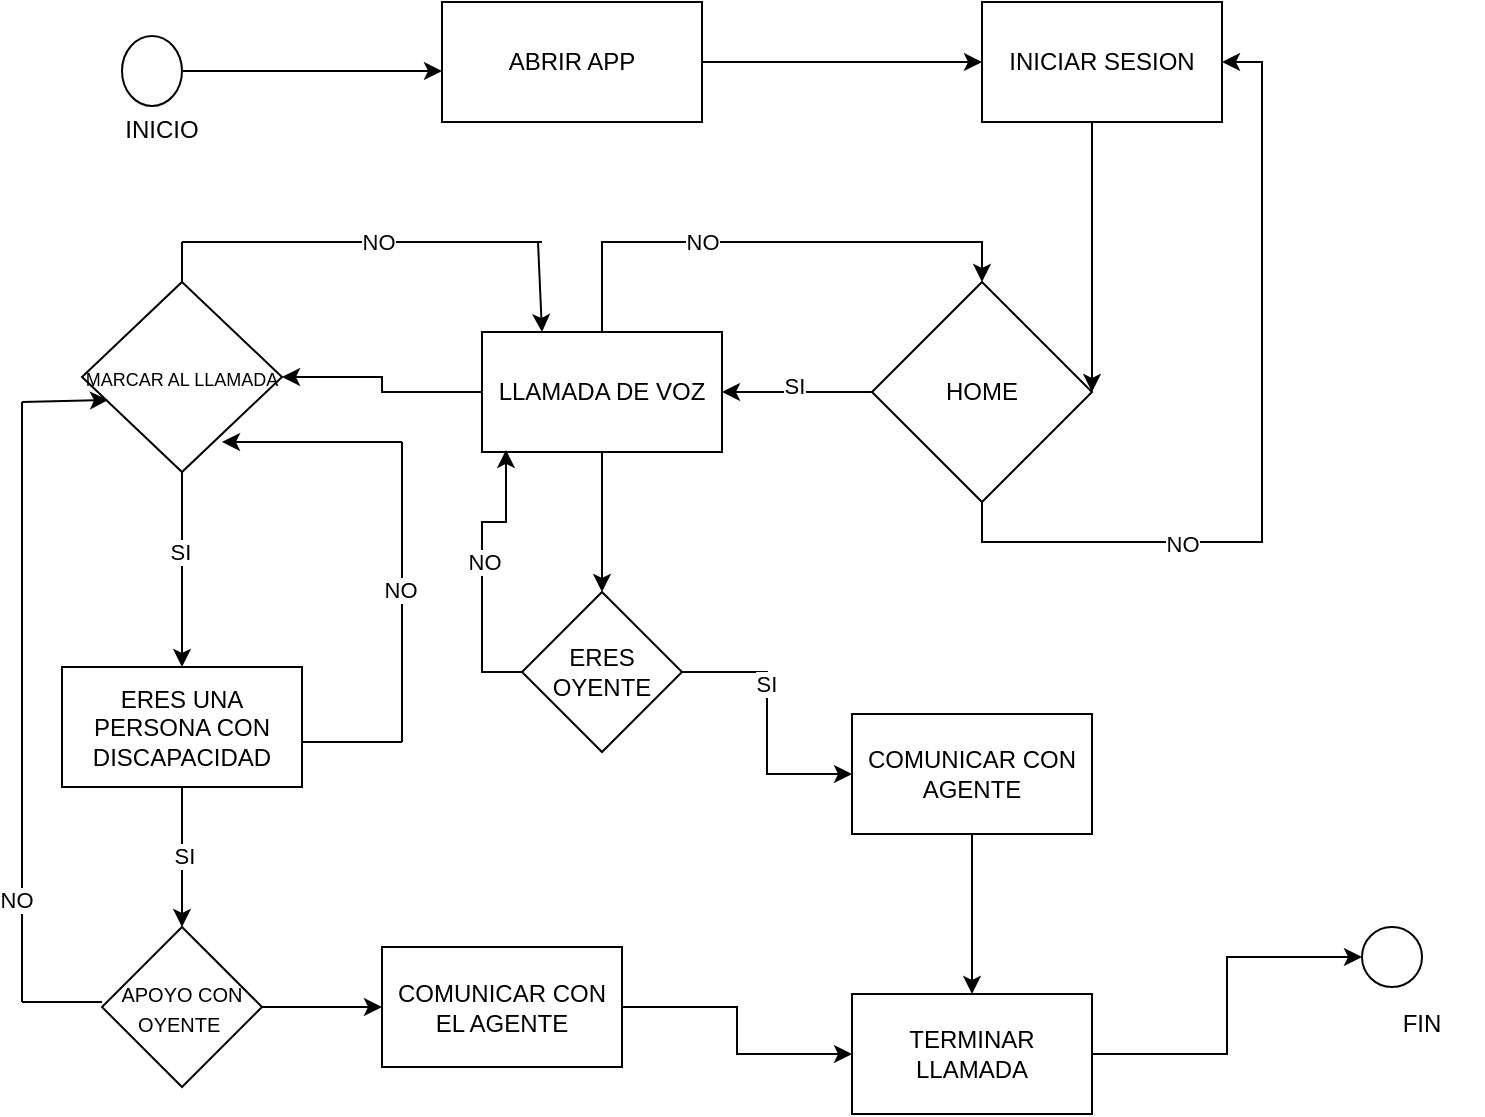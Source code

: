 <mxfile version="21.6.6" type="github">
  <diagram id="C5RBs43oDa-KdzZeNtuy" name="Page-1">
    <mxGraphModel dx="1434" dy="796" grid="1" gridSize="10" guides="1" tooltips="1" connect="1" arrows="1" fold="1" page="1" pageScale="1" pageWidth="827" pageHeight="1169" math="0" shadow="0">
      <root>
        <mxCell id="WIyWlLk6GJQsqaUBKTNV-0" />
        <mxCell id="WIyWlLk6GJQsqaUBKTNV-1" parent="WIyWlLk6GJQsqaUBKTNV-0" />
        <mxCell id="Te2GtE4PRlwuVwuaiyJ8-100" style="edgeStyle=orthogonalEdgeStyle;rounded=0;orthogonalLoop=1;jettySize=auto;html=1;" edge="1" parent="WIyWlLk6GJQsqaUBKTNV-1" source="Te2GtE4PRlwuVwuaiyJ8-0">
          <mxGeometry relative="1" as="geometry">
            <mxPoint x="240" y="154.5" as="targetPoint" />
          </mxGeometry>
        </mxCell>
        <mxCell id="Te2GtE4PRlwuVwuaiyJ8-0" value="" style="ellipse;whiteSpace=wrap;html=1;" vertex="1" parent="WIyWlLk6GJQsqaUBKTNV-1">
          <mxGeometry x="80" y="137" width="30" height="35" as="geometry" />
        </mxCell>
        <mxCell id="Te2GtE4PRlwuVwuaiyJ8-4" value="" style="edgeStyle=orthogonalEdgeStyle;rounded=0;orthogonalLoop=1;jettySize=auto;html=1;" edge="1" parent="WIyWlLk6GJQsqaUBKTNV-1" source="Te2GtE4PRlwuVwuaiyJ8-1" target="Te2GtE4PRlwuVwuaiyJ8-3">
          <mxGeometry relative="1" as="geometry" />
        </mxCell>
        <mxCell id="Te2GtE4PRlwuVwuaiyJ8-1" value="ABRIR APP&lt;br&gt;" style="whiteSpace=wrap;html=1;" vertex="1" parent="WIyWlLk6GJQsqaUBKTNV-1">
          <mxGeometry x="240" y="120" width="130" height="60" as="geometry" />
        </mxCell>
        <mxCell id="Te2GtE4PRlwuVwuaiyJ8-8" value="" style="edgeStyle=orthogonalEdgeStyle;rounded=0;orthogonalLoop=1;jettySize=auto;html=1;entryX=1;entryY=0.5;entryDx=0;entryDy=0;" edge="1" parent="WIyWlLk6GJQsqaUBKTNV-1" source="Te2GtE4PRlwuVwuaiyJ8-3" target="Te2GtE4PRlwuVwuaiyJ8-51">
          <mxGeometry relative="1" as="geometry">
            <mxPoint x="500" y="220" as="targetPoint" />
            <Array as="points">
              <mxPoint x="565" y="200" />
              <mxPoint x="565" y="200" />
            </Array>
          </mxGeometry>
        </mxCell>
        <mxCell id="Te2GtE4PRlwuVwuaiyJ8-3" value="INICIAR SESION" style="whiteSpace=wrap;html=1;" vertex="1" parent="WIyWlLk6GJQsqaUBKTNV-1">
          <mxGeometry x="510" y="120" width="120" height="60" as="geometry" />
        </mxCell>
        <mxCell id="Te2GtE4PRlwuVwuaiyJ8-22" value="" style="ellipse;whiteSpace=wrap;html=1;" vertex="1" parent="WIyWlLk6GJQsqaUBKTNV-1">
          <mxGeometry x="700" y="582.5" width="30" height="30" as="geometry" />
        </mxCell>
        <mxCell id="Te2GtE4PRlwuVwuaiyJ8-24" value="INICIO" style="text;html=1;strokeColor=none;fillColor=none;align=center;verticalAlign=middle;whiteSpace=wrap;rounded=0;" vertex="1" parent="WIyWlLk6GJQsqaUBKTNV-1">
          <mxGeometry x="70" y="169" width="60" height="30" as="geometry" />
        </mxCell>
        <mxCell id="Te2GtE4PRlwuVwuaiyJ8-50" value="FIN" style="text;html=1;strokeColor=none;fillColor=none;align=center;verticalAlign=middle;whiteSpace=wrap;rounded=0;" vertex="1" parent="WIyWlLk6GJQsqaUBKTNV-1">
          <mxGeometry x="700" y="619" width="60" height="24" as="geometry" />
        </mxCell>
        <mxCell id="Te2GtE4PRlwuVwuaiyJ8-53" value="" style="edgeStyle=orthogonalEdgeStyle;rounded=0;orthogonalLoop=1;jettySize=auto;html=1;" edge="1" parent="WIyWlLk6GJQsqaUBKTNV-1" source="Te2GtE4PRlwuVwuaiyJ8-51" target="Te2GtE4PRlwuVwuaiyJ8-52">
          <mxGeometry relative="1" as="geometry" />
        </mxCell>
        <mxCell id="Te2GtE4PRlwuVwuaiyJ8-56" value="SI" style="edgeLabel;html=1;align=center;verticalAlign=middle;resizable=0;points=[];" vertex="1" connectable="0" parent="Te2GtE4PRlwuVwuaiyJ8-53">
          <mxGeometry x="0.04" y="-3" relative="1" as="geometry">
            <mxPoint as="offset" />
          </mxGeometry>
        </mxCell>
        <mxCell id="Te2GtE4PRlwuVwuaiyJ8-57" style="edgeStyle=orthogonalEdgeStyle;rounded=0;orthogonalLoop=1;jettySize=auto;html=1;exitX=0.5;exitY=1;exitDx=0;exitDy=0;entryX=1;entryY=0.5;entryDx=0;entryDy=0;" edge="1" parent="WIyWlLk6GJQsqaUBKTNV-1" source="Te2GtE4PRlwuVwuaiyJ8-51" target="Te2GtE4PRlwuVwuaiyJ8-3">
          <mxGeometry relative="1" as="geometry" />
        </mxCell>
        <mxCell id="Te2GtE4PRlwuVwuaiyJ8-58" value="NO" style="edgeLabel;html=1;align=center;verticalAlign=middle;resizable=0;points=[];" vertex="1" connectable="0" parent="Te2GtE4PRlwuVwuaiyJ8-57">
          <mxGeometry x="-0.429" y="-1" relative="1" as="geometry">
            <mxPoint as="offset" />
          </mxGeometry>
        </mxCell>
        <mxCell id="Te2GtE4PRlwuVwuaiyJ8-51" value="HOME" style="rhombus;whiteSpace=wrap;html=1;" vertex="1" parent="WIyWlLk6GJQsqaUBKTNV-1">
          <mxGeometry x="455" y="260" width="110" height="110" as="geometry" />
        </mxCell>
        <mxCell id="Te2GtE4PRlwuVwuaiyJ8-54" style="edgeStyle=orthogonalEdgeStyle;rounded=0;orthogonalLoop=1;jettySize=auto;html=1;exitX=0.5;exitY=0;exitDx=0;exitDy=0;entryX=0.5;entryY=0;entryDx=0;entryDy=0;" edge="1" parent="WIyWlLk6GJQsqaUBKTNV-1" source="Te2GtE4PRlwuVwuaiyJ8-52" target="Te2GtE4PRlwuVwuaiyJ8-51">
          <mxGeometry relative="1" as="geometry" />
        </mxCell>
        <mxCell id="Te2GtE4PRlwuVwuaiyJ8-55" value="NO" style="edgeLabel;html=1;align=center;verticalAlign=middle;resizable=0;points=[];" vertex="1" connectable="0" parent="Te2GtE4PRlwuVwuaiyJ8-54">
          <mxGeometry x="-0.255" relative="1" as="geometry">
            <mxPoint as="offset" />
          </mxGeometry>
        </mxCell>
        <mxCell id="Te2GtE4PRlwuVwuaiyJ8-61" value="" style="edgeStyle=orthogonalEdgeStyle;rounded=0;orthogonalLoop=1;jettySize=auto;html=1;" edge="1" parent="WIyWlLk6GJQsqaUBKTNV-1" source="Te2GtE4PRlwuVwuaiyJ8-52" target="Te2GtE4PRlwuVwuaiyJ8-60">
          <mxGeometry relative="1" as="geometry" />
        </mxCell>
        <mxCell id="Te2GtE4PRlwuVwuaiyJ8-86" value="" style="edgeStyle=orthogonalEdgeStyle;rounded=0;orthogonalLoop=1;jettySize=auto;html=1;" edge="1" parent="WIyWlLk6GJQsqaUBKTNV-1" source="Te2GtE4PRlwuVwuaiyJ8-52" target="Te2GtE4PRlwuVwuaiyJ8-85">
          <mxGeometry relative="1" as="geometry" />
        </mxCell>
        <mxCell id="Te2GtE4PRlwuVwuaiyJ8-52" value="LLAMADA DE VOZ" style="whiteSpace=wrap;html=1;" vertex="1" parent="WIyWlLk6GJQsqaUBKTNV-1">
          <mxGeometry x="260" y="285" width="120" height="60" as="geometry" />
        </mxCell>
        <mxCell id="Te2GtE4PRlwuVwuaiyJ8-63" value="" style="edgeStyle=orthogonalEdgeStyle;rounded=0;orthogonalLoop=1;jettySize=auto;html=1;" edge="1" parent="WIyWlLk6GJQsqaUBKTNV-1" source="Te2GtE4PRlwuVwuaiyJ8-60" target="Te2GtE4PRlwuVwuaiyJ8-62">
          <mxGeometry relative="1" as="geometry" />
        </mxCell>
        <mxCell id="Te2GtE4PRlwuVwuaiyJ8-72" value="SI" style="edgeLabel;html=1;align=center;verticalAlign=middle;resizable=0;points=[];" vertex="1" connectable="0" parent="Te2GtE4PRlwuVwuaiyJ8-63">
          <mxGeometry x="-0.179" y="-1" relative="1" as="geometry">
            <mxPoint as="offset" />
          </mxGeometry>
        </mxCell>
        <mxCell id="Te2GtE4PRlwuVwuaiyJ8-60" value="&lt;font style=&quot;font-size: 9px;&quot;&gt;MARCAR AL LLAMADA&lt;/font&gt;" style="rhombus;whiteSpace=wrap;html=1;" vertex="1" parent="WIyWlLk6GJQsqaUBKTNV-1">
          <mxGeometry x="60" y="260" width="100" height="95" as="geometry" />
        </mxCell>
        <mxCell id="Te2GtE4PRlwuVwuaiyJ8-65" value="" style="edgeStyle=orthogonalEdgeStyle;rounded=0;orthogonalLoop=1;jettySize=auto;html=1;" edge="1" parent="WIyWlLk6GJQsqaUBKTNV-1" source="Te2GtE4PRlwuVwuaiyJ8-62" target="Te2GtE4PRlwuVwuaiyJ8-64">
          <mxGeometry relative="1" as="geometry" />
        </mxCell>
        <mxCell id="Te2GtE4PRlwuVwuaiyJ8-71" value="SI" style="edgeLabel;html=1;align=center;verticalAlign=middle;resizable=0;points=[];" vertex="1" connectable="0" parent="Te2GtE4PRlwuVwuaiyJ8-65">
          <mxGeometry x="-0.043" y="1" relative="1" as="geometry">
            <mxPoint y="1" as="offset" />
          </mxGeometry>
        </mxCell>
        <mxCell id="Te2GtE4PRlwuVwuaiyJ8-62" value="ERES UNA PERSONA CON DISCAPACIDAD" style="whiteSpace=wrap;html=1;" vertex="1" parent="WIyWlLk6GJQsqaUBKTNV-1">
          <mxGeometry x="50" y="452.5" width="120" height="60" as="geometry" />
        </mxCell>
        <mxCell id="Te2GtE4PRlwuVwuaiyJ8-78" value="" style="edgeStyle=orthogonalEdgeStyle;rounded=0;orthogonalLoop=1;jettySize=auto;html=1;" edge="1" parent="WIyWlLk6GJQsqaUBKTNV-1" source="Te2GtE4PRlwuVwuaiyJ8-64" target="Te2GtE4PRlwuVwuaiyJ8-77">
          <mxGeometry relative="1" as="geometry" />
        </mxCell>
        <mxCell id="Te2GtE4PRlwuVwuaiyJ8-64" value="&lt;font style=&quot;font-size: 10px;&quot;&gt;APOYO CON OYENTE&amp;nbsp;&lt;/font&gt;" style="rhombus;whiteSpace=wrap;html=1;" vertex="1" parent="WIyWlLk6GJQsqaUBKTNV-1">
          <mxGeometry x="70" y="582.5" width="80" height="80" as="geometry" />
        </mxCell>
        <mxCell id="Te2GtE4PRlwuVwuaiyJ8-67" value="" style="endArrow=classic;html=1;rounded=0;entryX=0.13;entryY=0.621;entryDx=0;entryDy=0;entryPerimeter=0;" edge="1" parent="WIyWlLk6GJQsqaUBKTNV-1" target="Te2GtE4PRlwuVwuaiyJ8-60">
          <mxGeometry width="50" height="50" relative="1" as="geometry">
            <mxPoint x="30" y="320" as="sourcePoint" />
            <mxPoint x="80" y="270" as="targetPoint" />
          </mxGeometry>
        </mxCell>
        <mxCell id="Te2GtE4PRlwuVwuaiyJ8-68" value="" style="endArrow=none;html=1;rounded=0;" edge="1" parent="WIyWlLk6GJQsqaUBKTNV-1">
          <mxGeometry width="50" height="50" relative="1" as="geometry">
            <mxPoint x="30" y="620" as="sourcePoint" />
            <mxPoint x="70" y="620" as="targetPoint" />
          </mxGeometry>
        </mxCell>
        <mxCell id="Te2GtE4PRlwuVwuaiyJ8-69" value="" style="endArrow=none;html=1;rounded=0;" edge="1" parent="WIyWlLk6GJQsqaUBKTNV-1">
          <mxGeometry width="50" height="50" relative="1" as="geometry">
            <mxPoint x="30" y="620" as="sourcePoint" />
            <mxPoint x="30" y="320" as="targetPoint" />
          </mxGeometry>
        </mxCell>
        <mxCell id="Te2GtE4PRlwuVwuaiyJ8-70" value="NO" style="edgeLabel;html=1;align=center;verticalAlign=middle;resizable=0;points=[];" vertex="1" connectable="0" parent="Te2GtE4PRlwuVwuaiyJ8-69">
          <mxGeometry x="-0.66" y="3" relative="1" as="geometry">
            <mxPoint as="offset" />
          </mxGeometry>
        </mxCell>
        <mxCell id="Te2GtE4PRlwuVwuaiyJ8-73" value="" style="endArrow=none;html=1;rounded=0;" edge="1" parent="WIyWlLk6GJQsqaUBKTNV-1">
          <mxGeometry width="50" height="50" relative="1" as="geometry">
            <mxPoint x="110" y="260" as="sourcePoint" />
            <mxPoint x="110" y="240" as="targetPoint" />
          </mxGeometry>
        </mxCell>
        <mxCell id="Te2GtE4PRlwuVwuaiyJ8-74" value="" style="endArrow=none;html=1;rounded=0;" edge="1" parent="WIyWlLk6GJQsqaUBKTNV-1">
          <mxGeometry width="50" height="50" relative="1" as="geometry">
            <mxPoint x="110" y="240" as="sourcePoint" />
            <mxPoint x="290" y="240" as="targetPoint" />
          </mxGeometry>
        </mxCell>
        <mxCell id="Te2GtE4PRlwuVwuaiyJ8-76" value="NO" style="edgeLabel;html=1;align=center;verticalAlign=middle;resizable=0;points=[];" vertex="1" connectable="0" parent="Te2GtE4PRlwuVwuaiyJ8-74">
          <mxGeometry x="0.089" relative="1" as="geometry">
            <mxPoint as="offset" />
          </mxGeometry>
        </mxCell>
        <mxCell id="Te2GtE4PRlwuVwuaiyJ8-75" value="" style="endArrow=classic;html=1;rounded=0;entryX=0.25;entryY=0;entryDx=0;entryDy=0;" edge="1" parent="WIyWlLk6GJQsqaUBKTNV-1" target="Te2GtE4PRlwuVwuaiyJ8-52">
          <mxGeometry width="50" height="50" relative="1" as="geometry">
            <mxPoint x="288" y="240" as="sourcePoint" />
            <mxPoint x="338" y="190" as="targetPoint" />
          </mxGeometry>
        </mxCell>
        <mxCell id="Te2GtE4PRlwuVwuaiyJ8-94" style="edgeStyle=orthogonalEdgeStyle;rounded=0;orthogonalLoop=1;jettySize=auto;html=1;entryX=0;entryY=0.5;entryDx=0;entryDy=0;" edge="1" parent="WIyWlLk6GJQsqaUBKTNV-1" source="Te2GtE4PRlwuVwuaiyJ8-77" target="Te2GtE4PRlwuVwuaiyJ8-92">
          <mxGeometry relative="1" as="geometry" />
        </mxCell>
        <mxCell id="Te2GtE4PRlwuVwuaiyJ8-77" value="COMUNICAR CON EL AGENTE" style="whiteSpace=wrap;html=1;" vertex="1" parent="WIyWlLk6GJQsqaUBKTNV-1">
          <mxGeometry x="210" y="592.5" width="120" height="60" as="geometry" />
        </mxCell>
        <mxCell id="Te2GtE4PRlwuVwuaiyJ8-80" value="" style="endArrow=none;html=1;rounded=0;" edge="1" parent="WIyWlLk6GJQsqaUBKTNV-1">
          <mxGeometry width="50" height="50" relative="1" as="geometry">
            <mxPoint x="170" y="490" as="sourcePoint" />
            <mxPoint x="220" y="490" as="targetPoint" />
          </mxGeometry>
        </mxCell>
        <mxCell id="Te2GtE4PRlwuVwuaiyJ8-81" value="" style="endArrow=none;html=1;rounded=0;" edge="1" parent="WIyWlLk6GJQsqaUBKTNV-1">
          <mxGeometry width="50" height="50" relative="1" as="geometry">
            <mxPoint x="220" y="490" as="sourcePoint" />
            <mxPoint x="220" y="340" as="targetPoint" />
          </mxGeometry>
        </mxCell>
        <mxCell id="Te2GtE4PRlwuVwuaiyJ8-84" value="NO" style="edgeLabel;html=1;align=center;verticalAlign=middle;resizable=0;points=[];" vertex="1" connectable="0" parent="Te2GtE4PRlwuVwuaiyJ8-81">
          <mxGeometry x="0.013" y="1" relative="1" as="geometry">
            <mxPoint as="offset" />
          </mxGeometry>
        </mxCell>
        <mxCell id="Te2GtE4PRlwuVwuaiyJ8-83" value="" style="endArrow=classic;html=1;rounded=0;" edge="1" parent="WIyWlLk6GJQsqaUBKTNV-1">
          <mxGeometry width="50" height="50" relative="1" as="geometry">
            <mxPoint x="220" y="340" as="sourcePoint" />
            <mxPoint x="130" y="340" as="targetPoint" />
          </mxGeometry>
        </mxCell>
        <mxCell id="Te2GtE4PRlwuVwuaiyJ8-88" value="" style="edgeStyle=orthogonalEdgeStyle;rounded=0;orthogonalLoop=1;jettySize=auto;html=1;" edge="1" parent="WIyWlLk6GJQsqaUBKTNV-1" source="Te2GtE4PRlwuVwuaiyJ8-85" target="Te2GtE4PRlwuVwuaiyJ8-87">
          <mxGeometry relative="1" as="geometry" />
        </mxCell>
        <mxCell id="Te2GtE4PRlwuVwuaiyJ8-91" value="SI" style="edgeLabel;html=1;align=center;verticalAlign=middle;resizable=0;points=[];" vertex="1" connectable="0" parent="Te2GtE4PRlwuVwuaiyJ8-88">
          <mxGeometry x="-0.289" y="-1" relative="1" as="geometry">
            <mxPoint as="offset" />
          </mxGeometry>
        </mxCell>
        <mxCell id="Te2GtE4PRlwuVwuaiyJ8-89" style="edgeStyle=orthogonalEdgeStyle;rounded=0;orthogonalLoop=1;jettySize=auto;html=1;exitX=0;exitY=0.5;exitDx=0;exitDy=0;entryX=0.1;entryY=0.983;entryDx=0;entryDy=0;entryPerimeter=0;" edge="1" parent="WIyWlLk6GJQsqaUBKTNV-1" source="Te2GtE4PRlwuVwuaiyJ8-85" target="Te2GtE4PRlwuVwuaiyJ8-52">
          <mxGeometry relative="1" as="geometry" />
        </mxCell>
        <mxCell id="Te2GtE4PRlwuVwuaiyJ8-90" value="NO&lt;br&gt;" style="edgeLabel;html=1;align=center;verticalAlign=middle;resizable=0;points=[];" vertex="1" connectable="0" parent="Te2GtE4PRlwuVwuaiyJ8-89">
          <mxGeometry x="0.049" y="-1" relative="1" as="geometry">
            <mxPoint as="offset" />
          </mxGeometry>
        </mxCell>
        <mxCell id="Te2GtE4PRlwuVwuaiyJ8-85" value="ERES OYENTE" style="rhombus;whiteSpace=wrap;html=1;" vertex="1" parent="WIyWlLk6GJQsqaUBKTNV-1">
          <mxGeometry x="280" y="415" width="80" height="80" as="geometry" />
        </mxCell>
        <mxCell id="Te2GtE4PRlwuVwuaiyJ8-93" value="" style="edgeStyle=orthogonalEdgeStyle;rounded=0;orthogonalLoop=1;jettySize=auto;html=1;" edge="1" parent="WIyWlLk6GJQsqaUBKTNV-1" source="Te2GtE4PRlwuVwuaiyJ8-87" target="Te2GtE4PRlwuVwuaiyJ8-92">
          <mxGeometry relative="1" as="geometry" />
        </mxCell>
        <mxCell id="Te2GtE4PRlwuVwuaiyJ8-87" value="COMUNICAR CON AGENTE" style="whiteSpace=wrap;html=1;" vertex="1" parent="WIyWlLk6GJQsqaUBKTNV-1">
          <mxGeometry x="445" y="476" width="120" height="60" as="geometry" />
        </mxCell>
        <mxCell id="Te2GtE4PRlwuVwuaiyJ8-97" style="edgeStyle=orthogonalEdgeStyle;rounded=0;orthogonalLoop=1;jettySize=auto;html=1;entryX=0;entryY=0.5;entryDx=0;entryDy=0;" edge="1" parent="WIyWlLk6GJQsqaUBKTNV-1" source="Te2GtE4PRlwuVwuaiyJ8-92" target="Te2GtE4PRlwuVwuaiyJ8-22">
          <mxGeometry relative="1" as="geometry" />
        </mxCell>
        <mxCell id="Te2GtE4PRlwuVwuaiyJ8-92" value="TERMINAR LLAMADA" style="whiteSpace=wrap;html=1;" vertex="1" parent="WIyWlLk6GJQsqaUBKTNV-1">
          <mxGeometry x="445" y="616" width="120" height="60" as="geometry" />
        </mxCell>
      </root>
    </mxGraphModel>
  </diagram>
</mxfile>
